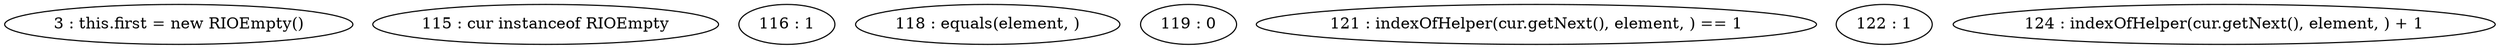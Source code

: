 digraph G {
"3 : this.first = new RIOEmpty()"
"115 : cur instanceof RIOEmpty"
"116 : 1"
"118 : equals(element, )"
"119 : 0"
"121 : indexOfHelper(cur.getNext(), element, ) == 1"
"122 : 1"
"124 : indexOfHelper(cur.getNext(), element, ) + 1"
}